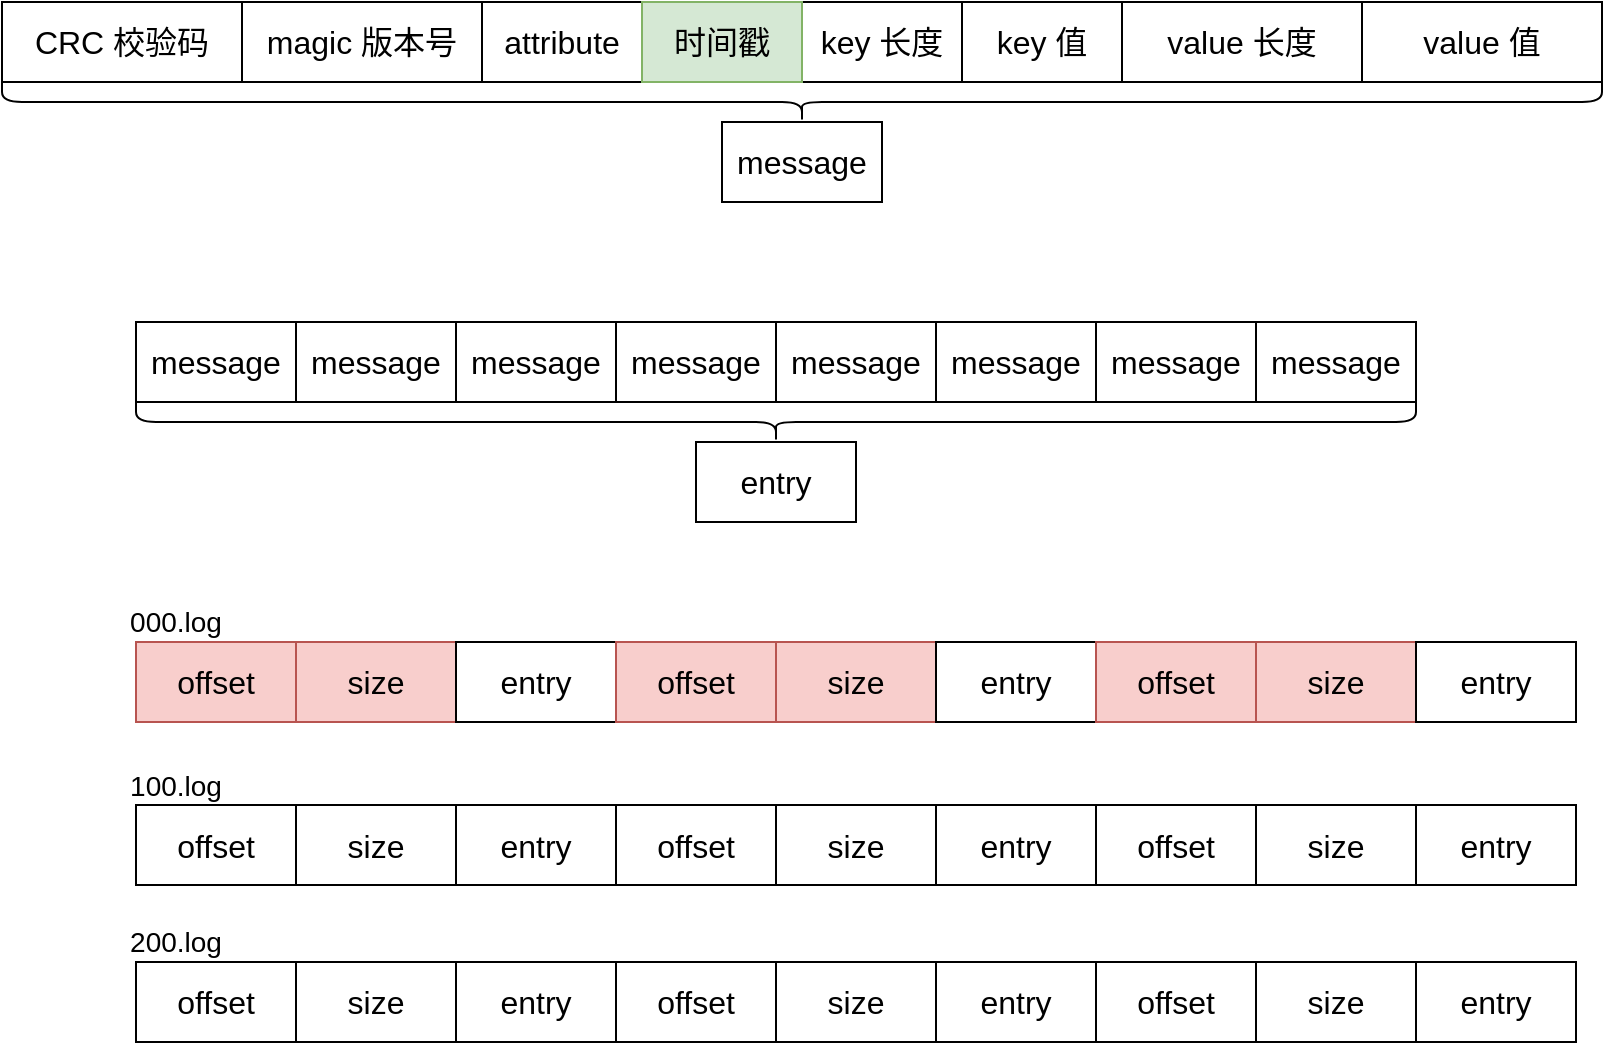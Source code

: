 <mxfile version="12.5.3" type="device"><diagram id="EdVzfP_dpHktEKwq30bJ" name="第 1 页"><mxGraphModel dx="1106" dy="820" grid="1" gridSize="10" guides="1" tooltips="1" connect="1" arrows="1" fold="1" page="1" pageScale="1" pageWidth="827" pageHeight="1169" math="0" shadow="0"><root><mxCell id="0"/><mxCell id="1" parent="0"/><mxCell id="Z1OPirI_vXC4pqbVdj2o-1" value="&lt;font style=&quot;font-size: 16px&quot;&gt;CRC 校验码&lt;/font&gt;" style="rounded=0;whiteSpace=wrap;html=1;" parent="1" vertex="1"><mxGeometry x="13" y="160" width="120" height="40" as="geometry"/></mxCell><mxCell id="Z1OPirI_vXC4pqbVdj2o-2" value="&lt;font style=&quot;font-size: 16px&quot;&gt;magic 版本号&lt;/font&gt;" style="rounded=0;whiteSpace=wrap;html=1;" parent="1" vertex="1"><mxGeometry x="133" y="160" width="120" height="40" as="geometry"/></mxCell><mxCell id="Z1OPirI_vXC4pqbVdj2o-3" value="&lt;font style=&quot;font-size: 16px&quot;&gt;attribute&lt;/font&gt;" style="rounded=0;whiteSpace=wrap;html=1;" parent="1" vertex="1"><mxGeometry x="253" y="160" width="80" height="40" as="geometry"/></mxCell><mxCell id="Z1OPirI_vXC4pqbVdj2o-4" value="&lt;font style=&quot;font-size: 16px&quot;&gt;key 长度&lt;/font&gt;" style="rounded=0;whiteSpace=wrap;html=1;" parent="1" vertex="1"><mxGeometry x="413" y="160" width="80" height="40" as="geometry"/></mxCell><mxCell id="Z1OPirI_vXC4pqbVdj2o-5" value="&lt;font style=&quot;font-size: 16px&quot;&gt;key 值&lt;/font&gt;" style="rounded=0;whiteSpace=wrap;html=1;" parent="1" vertex="1"><mxGeometry x="493" y="160" width="80" height="40" as="geometry"/></mxCell><mxCell id="Z1OPirI_vXC4pqbVdj2o-6" value="&lt;font style=&quot;font-size: 16px&quot;&gt;value 长度&lt;/font&gt;" style="rounded=0;whiteSpace=wrap;html=1;" parent="1" vertex="1"><mxGeometry x="573" y="160" width="120" height="40" as="geometry"/></mxCell><mxCell id="Z1OPirI_vXC4pqbVdj2o-7" value="&lt;font style=&quot;font-size: 16px&quot;&gt;value 值&lt;/font&gt;" style="rounded=0;whiteSpace=wrap;html=1;" parent="1" vertex="1"><mxGeometry x="693" y="160" width="120" height="40" as="geometry"/></mxCell><mxCell id="p2eFl255wbC4qFhT0Kh4-1" value="&lt;font style=&quot;font-size: 16px&quot;&gt;时间戳&lt;/font&gt;" style="rounded=0;whiteSpace=wrap;html=1;fillColor=#d5e8d4;strokeColor=#82b366;" parent="1" vertex="1"><mxGeometry x="333" y="160" width="80" height="40" as="geometry"/></mxCell><mxCell id="p2eFl255wbC4qFhT0Kh4-26" value="" style="shape=curlyBracket;whiteSpace=wrap;html=1;rounded=1;rotation=-90;" parent="1" vertex="1"><mxGeometry x="403" y="-190" width="20" height="800" as="geometry"/></mxCell><mxCell id="p2eFl255wbC4qFhT0Kh4-27" value="&lt;font style=&quot;font-size: 16px&quot;&gt;message&lt;/font&gt;" style="rounded=0;whiteSpace=wrap;html=1;" parent="1" vertex="1"><mxGeometry x="373" y="220" width="80" height="40" as="geometry"/></mxCell><mxCell id="p2eFl255wbC4qFhT0Kh4-28" value="&lt;font style=&quot;font-size: 16px&quot;&gt;message&lt;/font&gt;" style="rounded=0;whiteSpace=wrap;html=1;" parent="1" vertex="1"><mxGeometry x="80" y="320" width="80" height="40" as="geometry"/></mxCell><mxCell id="p2eFl255wbC4qFhT0Kh4-29" value="&lt;font style=&quot;font-size: 16px&quot;&gt;message&lt;/font&gt;" style="rounded=0;whiteSpace=wrap;html=1;" parent="1" vertex="1"><mxGeometry x="160" y="320" width="80" height="40" as="geometry"/></mxCell><mxCell id="p2eFl255wbC4qFhT0Kh4-30" value="&lt;font style=&quot;font-size: 16px&quot;&gt;message&lt;/font&gt;" style="rounded=0;whiteSpace=wrap;html=1;" parent="1" vertex="1"><mxGeometry x="240" y="320" width="80" height="40" as="geometry"/></mxCell><mxCell id="p2eFl255wbC4qFhT0Kh4-31" value="&lt;font style=&quot;font-size: 16px&quot;&gt;message&lt;/font&gt;" style="rounded=0;whiteSpace=wrap;html=1;" parent="1" vertex="1"><mxGeometry x="320" y="320" width="80" height="40" as="geometry"/></mxCell><mxCell id="p2eFl255wbC4qFhT0Kh4-32" value="&lt;font style=&quot;font-size: 16px&quot;&gt;message&lt;/font&gt;" style="rounded=0;whiteSpace=wrap;html=1;" parent="1" vertex="1"><mxGeometry x="400" y="320" width="80" height="40" as="geometry"/></mxCell><mxCell id="p2eFl255wbC4qFhT0Kh4-33" value="&lt;font style=&quot;font-size: 16px&quot;&gt;message&lt;/font&gt;" style="rounded=0;whiteSpace=wrap;html=1;" parent="1" vertex="1"><mxGeometry x="480" y="320" width="80" height="40" as="geometry"/></mxCell><mxCell id="p2eFl255wbC4qFhT0Kh4-34" value="&lt;font style=&quot;font-size: 16px&quot;&gt;message&lt;/font&gt;" style="rounded=0;whiteSpace=wrap;html=1;" parent="1" vertex="1"><mxGeometry x="560" y="320" width="80" height="40" as="geometry"/></mxCell><mxCell id="p2eFl255wbC4qFhT0Kh4-35" value="&lt;font style=&quot;font-size: 16px&quot;&gt;message&lt;/font&gt;" style="rounded=0;whiteSpace=wrap;html=1;" parent="1" vertex="1"><mxGeometry x="640" y="320" width="80" height="40" as="geometry"/></mxCell><mxCell id="9VRXGrLY_6_7Jwnk4hal-1" value="" style="shape=curlyBracket;whiteSpace=wrap;html=1;rounded=1;rotation=-90;" vertex="1" parent="1"><mxGeometry x="390" y="50" width="20" height="640" as="geometry"/></mxCell><mxCell id="9VRXGrLY_6_7Jwnk4hal-2" value="&lt;font style=&quot;font-size: 16px&quot;&gt;entry&lt;/font&gt;" style="rounded=0;whiteSpace=wrap;html=1;" vertex="1" parent="1"><mxGeometry x="360" y="380" width="80" height="40" as="geometry"/></mxCell><mxCell id="9VRXGrLY_6_7Jwnk4hal-4" value="&lt;font style=&quot;font-size: 16px&quot;&gt;offset&lt;/font&gt;" style="rounded=0;whiteSpace=wrap;html=1;fillColor=#f8cecc;strokeColor=#b85450;" vertex="1" parent="1"><mxGeometry x="80" y="480" width="80" height="40" as="geometry"/></mxCell><mxCell id="9VRXGrLY_6_7Jwnk4hal-5" value="&lt;font style=&quot;font-size: 16px&quot;&gt;size&lt;/font&gt;" style="rounded=0;whiteSpace=wrap;html=1;fillColor=#f8cecc;strokeColor=#b85450;" vertex="1" parent="1"><mxGeometry x="160" y="480" width="80" height="40" as="geometry"/></mxCell><mxCell id="9VRXGrLY_6_7Jwnk4hal-6" value="&lt;font style=&quot;font-size: 16px&quot;&gt;entry&lt;/font&gt;" style="rounded=0;whiteSpace=wrap;html=1;" vertex="1" parent="1"><mxGeometry x="240" y="480" width="80" height="40" as="geometry"/></mxCell><mxCell id="9VRXGrLY_6_7Jwnk4hal-7" value="&lt;font style=&quot;font-size: 16px&quot;&gt;offset&lt;/font&gt;" style="rounded=0;whiteSpace=wrap;html=1;fillColor=#f8cecc;strokeColor=#b85450;" vertex="1" parent="1"><mxGeometry x="320" y="480" width="80" height="40" as="geometry"/></mxCell><mxCell id="9VRXGrLY_6_7Jwnk4hal-8" value="&lt;font style=&quot;font-size: 16px&quot;&gt;size&lt;/font&gt;" style="rounded=0;whiteSpace=wrap;html=1;fillColor=#f8cecc;strokeColor=#b85450;" vertex="1" parent="1"><mxGeometry x="400" y="480" width="80" height="40" as="geometry"/></mxCell><mxCell id="9VRXGrLY_6_7Jwnk4hal-9" value="&lt;font style=&quot;font-size: 16px&quot;&gt;entry&lt;/font&gt;" style="rounded=0;whiteSpace=wrap;html=1;" vertex="1" parent="1"><mxGeometry x="480" y="480" width="80" height="40" as="geometry"/></mxCell><mxCell id="9VRXGrLY_6_7Jwnk4hal-10" value="&lt;font style=&quot;font-size: 16px&quot;&gt;offset&lt;/font&gt;" style="rounded=0;whiteSpace=wrap;html=1;fillColor=#f8cecc;strokeColor=#b85450;" vertex="1" parent="1"><mxGeometry x="560" y="480" width="80" height="40" as="geometry"/></mxCell><mxCell id="9VRXGrLY_6_7Jwnk4hal-11" value="&lt;font style=&quot;font-size: 16px&quot;&gt;size&lt;/font&gt;" style="rounded=0;whiteSpace=wrap;html=1;fillColor=#f8cecc;strokeColor=#b85450;" vertex="1" parent="1"><mxGeometry x="640" y="480" width="80" height="40" as="geometry"/></mxCell><mxCell id="9VRXGrLY_6_7Jwnk4hal-12" value="&lt;font style=&quot;font-size: 16px&quot;&gt;entry&lt;/font&gt;" style="rounded=0;whiteSpace=wrap;html=1;" vertex="1" parent="1"><mxGeometry x="720" y="480" width="80" height="40" as="geometry"/></mxCell><mxCell id="9VRXGrLY_6_7Jwnk4hal-13" value="&lt;font style=&quot;font-size: 16px&quot;&gt;offset&lt;/font&gt;" style="rounded=0;whiteSpace=wrap;html=1;" vertex="1" parent="1"><mxGeometry x="80" y="561.5" width="80" height="40" as="geometry"/></mxCell><mxCell id="9VRXGrLY_6_7Jwnk4hal-14" value="&lt;font style=&quot;font-size: 16px&quot;&gt;size&lt;/font&gt;" style="rounded=0;whiteSpace=wrap;html=1;" vertex="1" parent="1"><mxGeometry x="160" y="561.5" width="80" height="40" as="geometry"/></mxCell><mxCell id="9VRXGrLY_6_7Jwnk4hal-15" value="&lt;font style=&quot;font-size: 16px&quot;&gt;entry&lt;/font&gt;" style="rounded=0;whiteSpace=wrap;html=1;" vertex="1" parent="1"><mxGeometry x="240" y="561.5" width="80" height="40" as="geometry"/></mxCell><mxCell id="9VRXGrLY_6_7Jwnk4hal-16" value="&lt;font style=&quot;font-size: 16px&quot;&gt;offset&lt;/font&gt;" style="rounded=0;whiteSpace=wrap;html=1;" vertex="1" parent="1"><mxGeometry x="320" y="561.5" width="80" height="40" as="geometry"/></mxCell><mxCell id="9VRXGrLY_6_7Jwnk4hal-17" value="&lt;font style=&quot;font-size: 16px&quot;&gt;size&lt;/font&gt;" style="rounded=0;whiteSpace=wrap;html=1;" vertex="1" parent="1"><mxGeometry x="400" y="561.5" width="80" height="40" as="geometry"/></mxCell><mxCell id="9VRXGrLY_6_7Jwnk4hal-18" value="&lt;font style=&quot;font-size: 16px&quot;&gt;entry&lt;/font&gt;" style="rounded=0;whiteSpace=wrap;html=1;" vertex="1" parent="1"><mxGeometry x="480" y="561.5" width="80" height="40" as="geometry"/></mxCell><mxCell id="9VRXGrLY_6_7Jwnk4hal-19" value="&lt;font style=&quot;font-size: 16px&quot;&gt;offset&lt;/font&gt;" style="rounded=0;whiteSpace=wrap;html=1;" vertex="1" parent="1"><mxGeometry x="560" y="561.5" width="80" height="40" as="geometry"/></mxCell><mxCell id="9VRXGrLY_6_7Jwnk4hal-20" value="&lt;font style=&quot;font-size: 16px&quot;&gt;size&lt;/font&gt;" style="rounded=0;whiteSpace=wrap;html=1;" vertex="1" parent="1"><mxGeometry x="640" y="561.5" width="80" height="40" as="geometry"/></mxCell><mxCell id="9VRXGrLY_6_7Jwnk4hal-21" value="&lt;font style=&quot;font-size: 16px&quot;&gt;entry&lt;/font&gt;" style="rounded=0;whiteSpace=wrap;html=1;" vertex="1" parent="1"><mxGeometry x="720" y="561.5" width="80" height="40" as="geometry"/></mxCell><mxCell id="9VRXGrLY_6_7Jwnk4hal-22" value="&lt;font style=&quot;font-size: 16px&quot;&gt;offset&lt;/font&gt;" style="rounded=0;whiteSpace=wrap;html=1;" vertex="1" parent="1"><mxGeometry x="80" y="640" width="80" height="40" as="geometry"/></mxCell><mxCell id="9VRXGrLY_6_7Jwnk4hal-23" value="&lt;font style=&quot;font-size: 16px&quot;&gt;size&lt;/font&gt;" style="rounded=0;whiteSpace=wrap;html=1;" vertex="1" parent="1"><mxGeometry x="160" y="640" width="80" height="40" as="geometry"/></mxCell><mxCell id="9VRXGrLY_6_7Jwnk4hal-24" value="&lt;font style=&quot;font-size: 16px&quot;&gt;entry&lt;/font&gt;" style="rounded=0;whiteSpace=wrap;html=1;" vertex="1" parent="1"><mxGeometry x="240" y="640" width="80" height="40" as="geometry"/></mxCell><mxCell id="9VRXGrLY_6_7Jwnk4hal-25" value="&lt;font style=&quot;font-size: 16px&quot;&gt;offset&lt;/font&gt;" style="rounded=0;whiteSpace=wrap;html=1;" vertex="1" parent="1"><mxGeometry x="320" y="640" width="80" height="40" as="geometry"/></mxCell><mxCell id="9VRXGrLY_6_7Jwnk4hal-26" value="&lt;font style=&quot;font-size: 16px&quot;&gt;size&lt;/font&gt;" style="rounded=0;whiteSpace=wrap;html=1;" vertex="1" parent="1"><mxGeometry x="400" y="640" width="80" height="40" as="geometry"/></mxCell><mxCell id="9VRXGrLY_6_7Jwnk4hal-27" value="&lt;font style=&quot;font-size: 16px&quot;&gt;entry&lt;/font&gt;" style="rounded=0;whiteSpace=wrap;html=1;" vertex="1" parent="1"><mxGeometry x="480" y="640" width="80" height="40" as="geometry"/></mxCell><mxCell id="9VRXGrLY_6_7Jwnk4hal-28" value="&lt;font style=&quot;font-size: 16px&quot;&gt;offset&lt;/font&gt;" style="rounded=0;whiteSpace=wrap;html=1;" vertex="1" parent="1"><mxGeometry x="560" y="640" width="80" height="40" as="geometry"/></mxCell><mxCell id="9VRXGrLY_6_7Jwnk4hal-29" value="&lt;font style=&quot;font-size: 16px&quot;&gt;size&lt;/font&gt;" style="rounded=0;whiteSpace=wrap;html=1;" vertex="1" parent="1"><mxGeometry x="640" y="640" width="80" height="40" as="geometry"/></mxCell><mxCell id="9VRXGrLY_6_7Jwnk4hal-30" value="&lt;font style=&quot;font-size: 16px&quot;&gt;entry&lt;/font&gt;" style="rounded=0;whiteSpace=wrap;html=1;" vertex="1" parent="1"><mxGeometry x="720" y="640" width="80" height="40" as="geometry"/></mxCell><mxCell id="9VRXGrLY_6_7Jwnk4hal-31" value="&lt;font style=&quot;font-size: 14px&quot;&gt;000.log&lt;/font&gt;" style="text;html=1;strokeColor=none;fillColor=none;align=center;verticalAlign=middle;whiteSpace=wrap;rounded=0;" vertex="1" parent="1"><mxGeometry x="80" y="460" width="40" height="20" as="geometry"/></mxCell><mxCell id="9VRXGrLY_6_7Jwnk4hal-32" value="&lt;font style=&quot;font-size: 14px&quot;&gt;100.log&lt;/font&gt;" style="text;html=1;strokeColor=none;fillColor=none;align=center;verticalAlign=middle;whiteSpace=wrap;rounded=0;" vertex="1" parent="1"><mxGeometry x="80" y="541.5" width="40" height="20" as="geometry"/></mxCell><mxCell id="9VRXGrLY_6_7Jwnk4hal-33" value="&lt;font style=&quot;font-size: 14px&quot;&gt;200.log&lt;/font&gt;" style="text;html=1;strokeColor=none;fillColor=none;align=center;verticalAlign=middle;whiteSpace=wrap;rounded=0;" vertex="1" parent="1"><mxGeometry x="80" y="620" width="40" height="20" as="geometry"/></mxCell></root></mxGraphModel></diagram></mxfile>